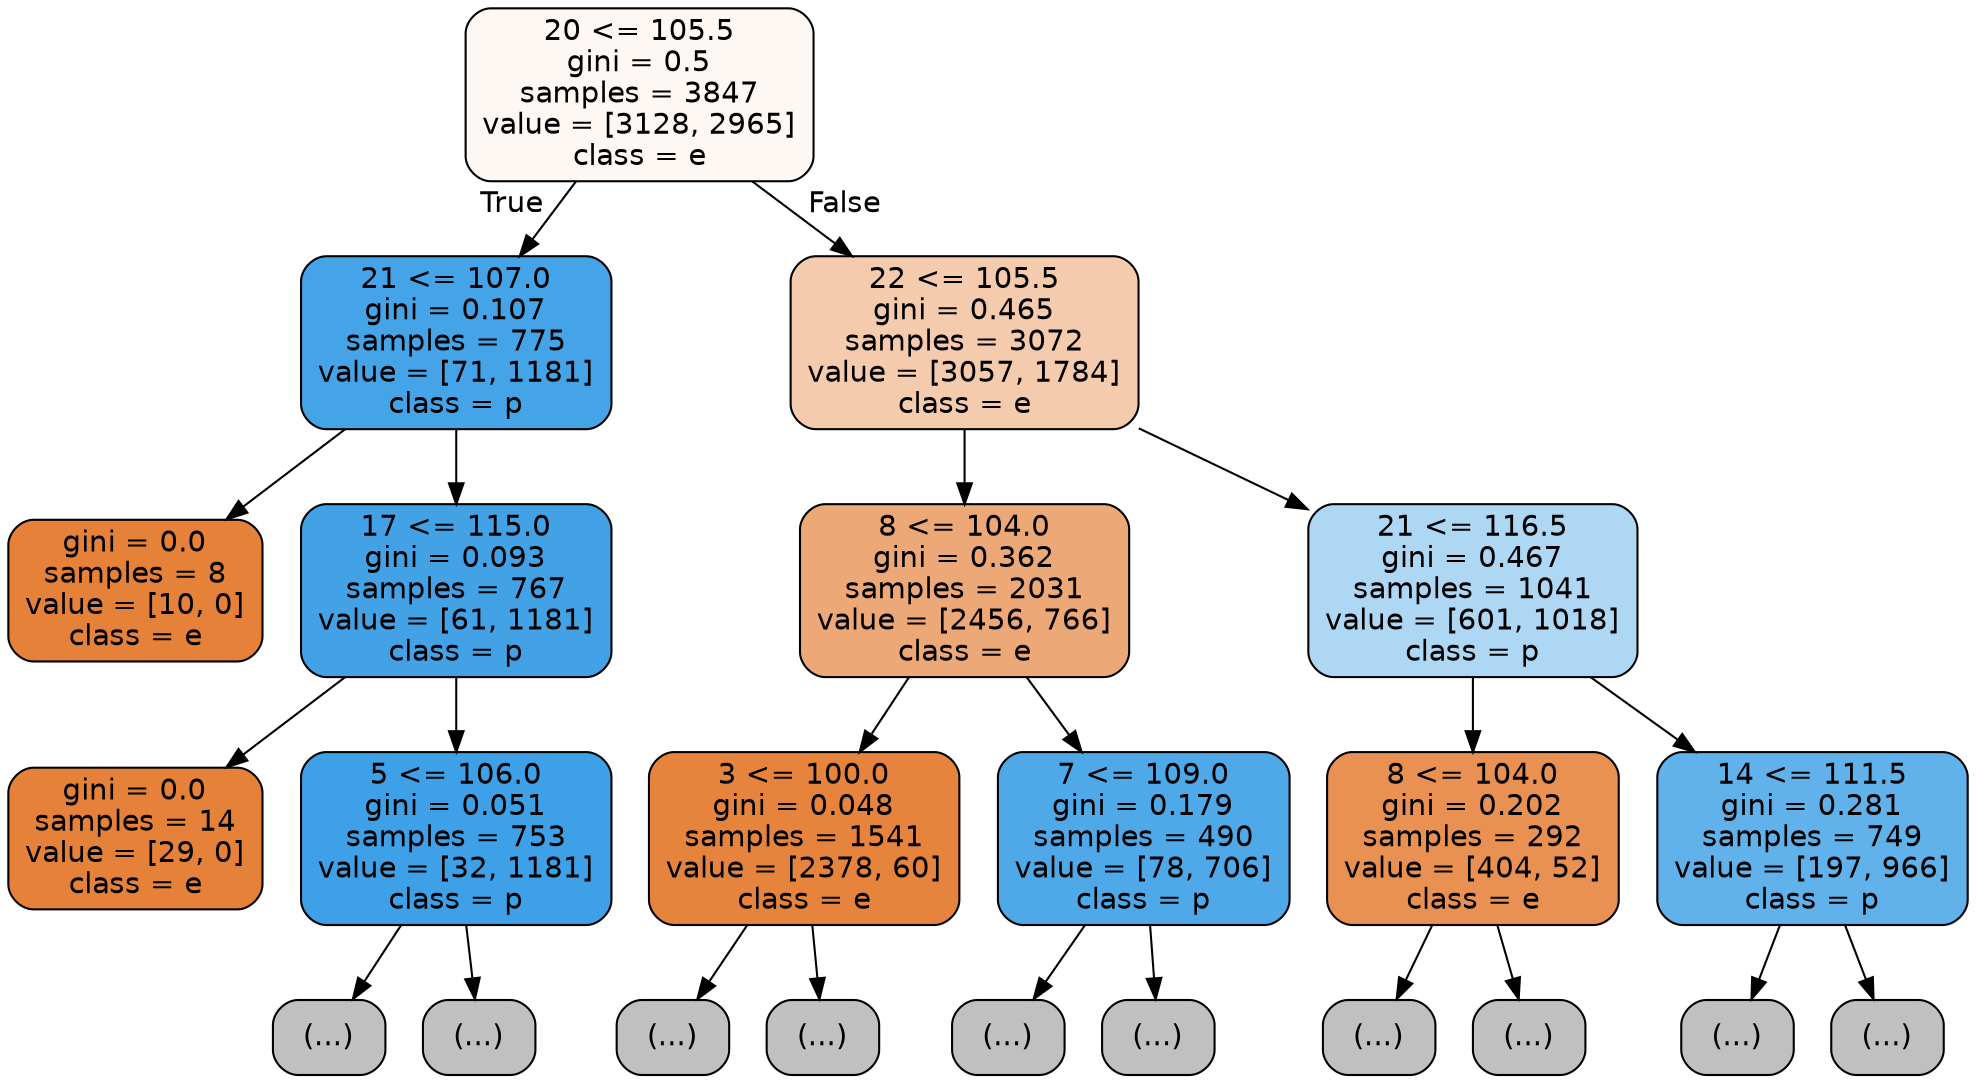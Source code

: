 digraph Tree {
node [shape=box, style="filled, rounded", color="black", fontname=helvetica] ;
edge [fontname=helvetica] ;
0 [label="20 <= 105.5\ngini = 0.5\nsamples = 3847\nvalue = [3128, 2965]\nclass = e", fillcolor="#fef8f5"] ;
1 [label="21 <= 107.0\ngini = 0.107\nsamples = 775\nvalue = [71, 1181]\nclass = p", fillcolor="#45a3e7"] ;
0 -> 1 [labeldistance=2.5, labelangle=45, headlabel="True"] ;
2 [label="gini = 0.0\nsamples = 8\nvalue = [10, 0]\nclass = e", fillcolor="#e58139"] ;
1 -> 2 ;
3 [label="17 <= 115.0\ngini = 0.093\nsamples = 767\nvalue = [61, 1181]\nclass = p", fillcolor="#43a2e6"] ;
1 -> 3 ;
4 [label="gini = 0.0\nsamples = 14\nvalue = [29, 0]\nclass = e", fillcolor="#e58139"] ;
3 -> 4 ;
5 [label="5 <= 106.0\ngini = 0.051\nsamples = 753\nvalue = [32, 1181]\nclass = p", fillcolor="#3ea0e6"] ;
3 -> 5 ;
6 [label="(...)", fillcolor="#C0C0C0"] ;
5 -> 6 ;
7 [label="(...)", fillcolor="#C0C0C0"] ;
5 -> 7 ;
8 [label="22 <= 105.5\ngini = 0.465\nsamples = 3072\nvalue = [3057, 1784]\nclass = e", fillcolor="#f4cbad"] ;
0 -> 8 [labeldistance=2.5, labelangle=-45, headlabel="False"] ;
9 [label="8 <= 104.0\ngini = 0.362\nsamples = 2031\nvalue = [2456, 766]\nclass = e", fillcolor="#eda877"] ;
8 -> 9 ;
10 [label="3 <= 100.0\ngini = 0.048\nsamples = 1541\nvalue = [2378, 60]\nclass = e", fillcolor="#e6843e"] ;
9 -> 10 ;
11 [label="(...)", fillcolor="#C0C0C0"] ;
10 -> 11 ;
12 [label="(...)", fillcolor="#C0C0C0"] ;
10 -> 12 ;
29 [label="7 <= 109.0\ngini = 0.179\nsamples = 490\nvalue = [78, 706]\nclass = p", fillcolor="#4fa8e8"] ;
9 -> 29 ;
30 [label="(...)", fillcolor="#C0C0C0"] ;
29 -> 30 ;
31 [label="(...)", fillcolor="#C0C0C0"] ;
29 -> 31 ;
40 [label="21 <= 116.5\ngini = 0.467\nsamples = 1041\nvalue = [601, 1018]\nclass = p", fillcolor="#aed7f4"] ;
8 -> 40 ;
41 [label="8 <= 104.0\ngini = 0.202\nsamples = 292\nvalue = [404, 52]\nclass = e", fillcolor="#e89152"] ;
40 -> 41 ;
42 [label="(...)", fillcolor="#C0C0C0"] ;
41 -> 42 ;
43 [label="(...)", fillcolor="#C0C0C0"] ;
41 -> 43 ;
44 [label="14 <= 111.5\ngini = 0.281\nsamples = 749\nvalue = [197, 966]\nclass = p", fillcolor="#61b1ea"] ;
40 -> 44 ;
45 [label="(...)", fillcolor="#C0C0C0"] ;
44 -> 45 ;
46 [label="(...)", fillcolor="#C0C0C0"] ;
44 -> 46 ;
}